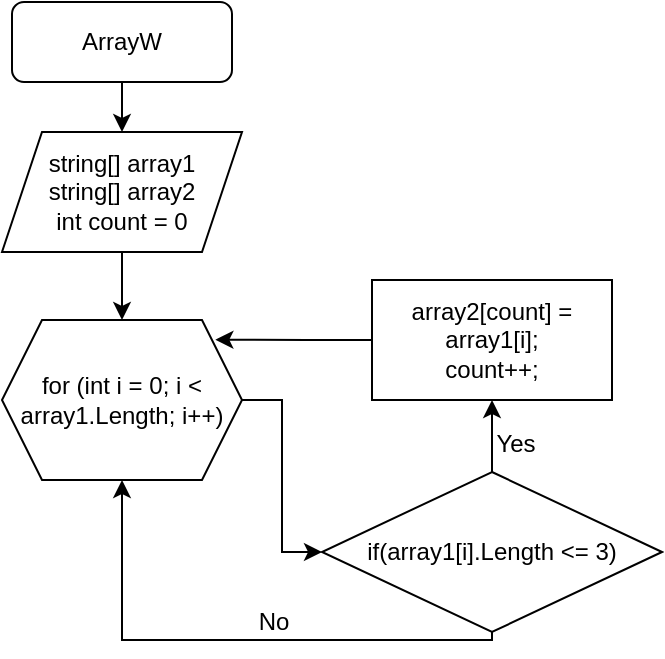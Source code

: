 <mxfile version="21.3.2" type="device">
  <diagram name="Страница 1" id="q6gkjaytLU-xgBCcuFd9">
    <mxGraphModel dx="794" dy="470" grid="1" gridSize="10" guides="1" tooltips="1" connect="1" arrows="1" fold="1" page="1" pageScale="1" pageWidth="827" pageHeight="1169" math="0" shadow="0">
      <root>
        <mxCell id="0" />
        <mxCell id="1" parent="0" />
        <mxCell id="o-nUUogAWEYNLIGByeS6-18" value="" style="edgeStyle=orthogonalEdgeStyle;rounded=0;orthogonalLoop=1;jettySize=auto;html=1;" edge="1" parent="1" source="o-nUUogAWEYNLIGByeS6-5" target="o-nUUogAWEYNLIGByeS6-6">
          <mxGeometry relative="1" as="geometry" />
        </mxCell>
        <mxCell id="o-nUUogAWEYNLIGByeS6-5" value="ArrayW" style="rounded=1;whiteSpace=wrap;html=1;" vertex="1" parent="1">
          <mxGeometry x="359" y="51" width="110" height="40" as="geometry" />
        </mxCell>
        <mxCell id="o-nUUogAWEYNLIGByeS6-19" value="" style="edgeStyle=orthogonalEdgeStyle;rounded=0;orthogonalLoop=1;jettySize=auto;html=1;" edge="1" parent="1" source="o-nUUogAWEYNLIGByeS6-6" target="o-nUUogAWEYNLIGByeS6-8">
          <mxGeometry relative="1" as="geometry" />
        </mxCell>
        <mxCell id="o-nUUogAWEYNLIGByeS6-6" value="string[] array1&lt;br&gt;string[] array2&lt;br&gt;int count = 0" style="shape=parallelogram;perimeter=parallelogramPerimeter;whiteSpace=wrap;html=1;fixedSize=1;" vertex="1" parent="1">
          <mxGeometry x="354" y="116" width="120" height="60" as="geometry" />
        </mxCell>
        <mxCell id="o-nUUogAWEYNLIGByeS6-20" value="" style="edgeStyle=orthogonalEdgeStyle;rounded=0;orthogonalLoop=1;jettySize=auto;html=1;" edge="1" parent="1" source="o-nUUogAWEYNLIGByeS6-8" target="o-nUUogAWEYNLIGByeS6-10">
          <mxGeometry relative="1" as="geometry" />
        </mxCell>
        <mxCell id="o-nUUogAWEYNLIGByeS6-8" value="for (int i = 0; i &amp;lt; array1.Length; i++)" style="shape=hexagon;perimeter=hexagonPerimeter2;whiteSpace=wrap;html=1;fixedSize=1;" vertex="1" parent="1">
          <mxGeometry x="354" y="210" width="120" height="80" as="geometry" />
        </mxCell>
        <mxCell id="o-nUUogAWEYNLIGByeS6-21" style="edgeStyle=orthogonalEdgeStyle;rounded=0;orthogonalLoop=1;jettySize=auto;html=1;entryX=0.5;entryY=1;entryDx=0;entryDy=0;" edge="1" parent="1" source="o-nUUogAWEYNLIGByeS6-10" target="o-nUUogAWEYNLIGByeS6-8">
          <mxGeometry relative="1" as="geometry">
            <Array as="points">
              <mxPoint x="599" y="370" />
              <mxPoint x="414" y="370" />
            </Array>
          </mxGeometry>
        </mxCell>
        <mxCell id="o-nUUogAWEYNLIGByeS6-24" value="" style="edgeStyle=orthogonalEdgeStyle;rounded=0;orthogonalLoop=1;jettySize=auto;html=1;" edge="1" parent="1" source="o-nUUogAWEYNLIGByeS6-10" target="o-nUUogAWEYNLIGByeS6-23">
          <mxGeometry relative="1" as="geometry" />
        </mxCell>
        <mxCell id="o-nUUogAWEYNLIGByeS6-10" value="if(array1[i].Length &amp;lt;= 3)" style="rhombus;whiteSpace=wrap;html=1;" vertex="1" parent="1">
          <mxGeometry x="514" y="286" width="170" height="80" as="geometry" />
        </mxCell>
        <mxCell id="o-nUUogAWEYNLIGByeS6-22" value="No" style="text;html=1;strokeColor=none;fillColor=none;align=center;verticalAlign=middle;whiteSpace=wrap;rounded=0;" vertex="1" parent="1">
          <mxGeometry x="460" y="346" width="60" height="30" as="geometry" />
        </mxCell>
        <mxCell id="o-nUUogAWEYNLIGByeS6-27" value="" style="edgeStyle=orthogonalEdgeStyle;rounded=0;orthogonalLoop=1;jettySize=auto;html=1;entryX=0.889;entryY=0.123;entryDx=0;entryDy=0;entryPerimeter=0;" edge="1" parent="1" source="o-nUUogAWEYNLIGByeS6-23" target="o-nUUogAWEYNLIGByeS6-8">
          <mxGeometry relative="1" as="geometry" />
        </mxCell>
        <mxCell id="o-nUUogAWEYNLIGByeS6-23" value="&lt;div&gt;array2[count] = array1[i];&lt;/div&gt;&lt;div&gt;count++;&lt;/div&gt;" style="rounded=0;whiteSpace=wrap;html=1;" vertex="1" parent="1">
          <mxGeometry x="539" y="190" width="120" height="60" as="geometry" />
        </mxCell>
        <mxCell id="o-nUUogAWEYNLIGByeS6-25" value="Yes" style="text;html=1;strokeColor=none;fillColor=none;align=center;verticalAlign=middle;whiteSpace=wrap;rounded=0;" vertex="1" parent="1">
          <mxGeometry x="581" y="257" width="60" height="30" as="geometry" />
        </mxCell>
      </root>
    </mxGraphModel>
  </diagram>
</mxfile>
